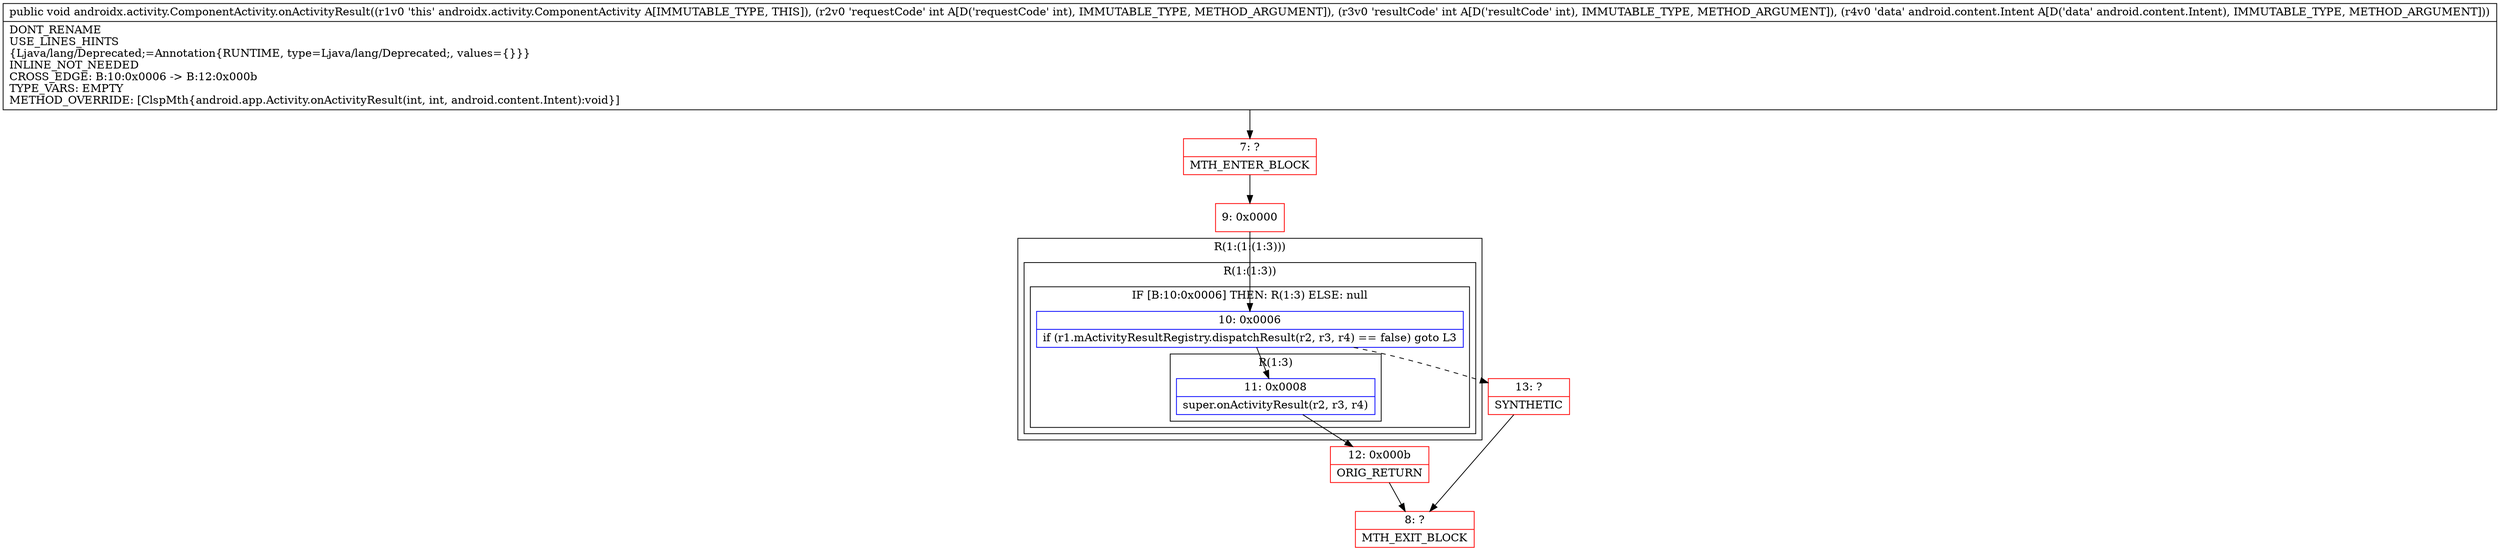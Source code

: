 digraph "CFG forandroidx.activity.ComponentActivity.onActivityResult(IILandroid\/content\/Intent;)V" {
subgraph cluster_Region_451295734 {
label = "R(1:(1:(1:3)))";
node [shape=record,color=blue];
subgraph cluster_Region_1907637929 {
label = "R(1:(1:3))";
node [shape=record,color=blue];
subgraph cluster_IfRegion_1871285500 {
label = "IF [B:10:0x0006] THEN: R(1:3) ELSE: null";
node [shape=record,color=blue];
Node_10 [shape=record,label="{10\:\ 0x0006|if (r1.mActivityResultRegistry.dispatchResult(r2, r3, r4) == false) goto L3\l}"];
subgraph cluster_Region_552010080 {
label = "R(1:3)";
node [shape=record,color=blue];
Node_11 [shape=record,label="{11\:\ 0x0008|super.onActivityResult(r2, r3, r4)\l}"];
}
}
}
}
Node_7 [shape=record,color=red,label="{7\:\ ?|MTH_ENTER_BLOCK\l}"];
Node_9 [shape=record,color=red,label="{9\:\ 0x0000}"];
Node_12 [shape=record,color=red,label="{12\:\ 0x000b|ORIG_RETURN\l}"];
Node_8 [shape=record,color=red,label="{8\:\ ?|MTH_EXIT_BLOCK\l}"];
Node_13 [shape=record,color=red,label="{13\:\ ?|SYNTHETIC\l}"];
MethodNode[shape=record,label="{public void androidx.activity.ComponentActivity.onActivityResult((r1v0 'this' androidx.activity.ComponentActivity A[IMMUTABLE_TYPE, THIS]), (r2v0 'requestCode' int A[D('requestCode' int), IMMUTABLE_TYPE, METHOD_ARGUMENT]), (r3v0 'resultCode' int A[D('resultCode' int), IMMUTABLE_TYPE, METHOD_ARGUMENT]), (r4v0 'data' android.content.Intent A[D('data' android.content.Intent), IMMUTABLE_TYPE, METHOD_ARGUMENT]))  | DONT_RENAME\lUSE_LINES_HINTS\l\{Ljava\/lang\/Deprecated;=Annotation\{RUNTIME, type=Ljava\/lang\/Deprecated;, values=\{\}\}\}\lINLINE_NOT_NEEDED\lCROSS_EDGE: B:10:0x0006 \-\> B:12:0x000b\lTYPE_VARS: EMPTY\lMETHOD_OVERRIDE: [ClspMth\{android.app.Activity.onActivityResult(int, int, android.content.Intent):void\}]\l}"];
MethodNode -> Node_7;Node_10 -> Node_11;
Node_10 -> Node_13[style=dashed];
Node_11 -> Node_12;
Node_7 -> Node_9;
Node_9 -> Node_10;
Node_12 -> Node_8;
Node_13 -> Node_8;
}

